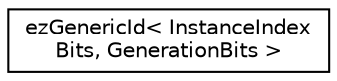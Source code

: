 digraph "Graphical Class Hierarchy"
{
 // LATEX_PDF_SIZE
  edge [fontname="Helvetica",fontsize="10",labelfontname="Helvetica",labelfontsize="10"];
  node [fontname="Helvetica",fontsize="10",shape=record];
  rankdir="LR";
  Node0 [label="ezGenericId\< InstanceIndex\lBits, GenerationBits \>",height=0.2,width=0.4,color="black", fillcolor="white", style="filled",URL="$dd/d2a/structez_generic_id.htm",tooltip="A generic id class that holds an id combined of an instance index and a generation counter."];
}
